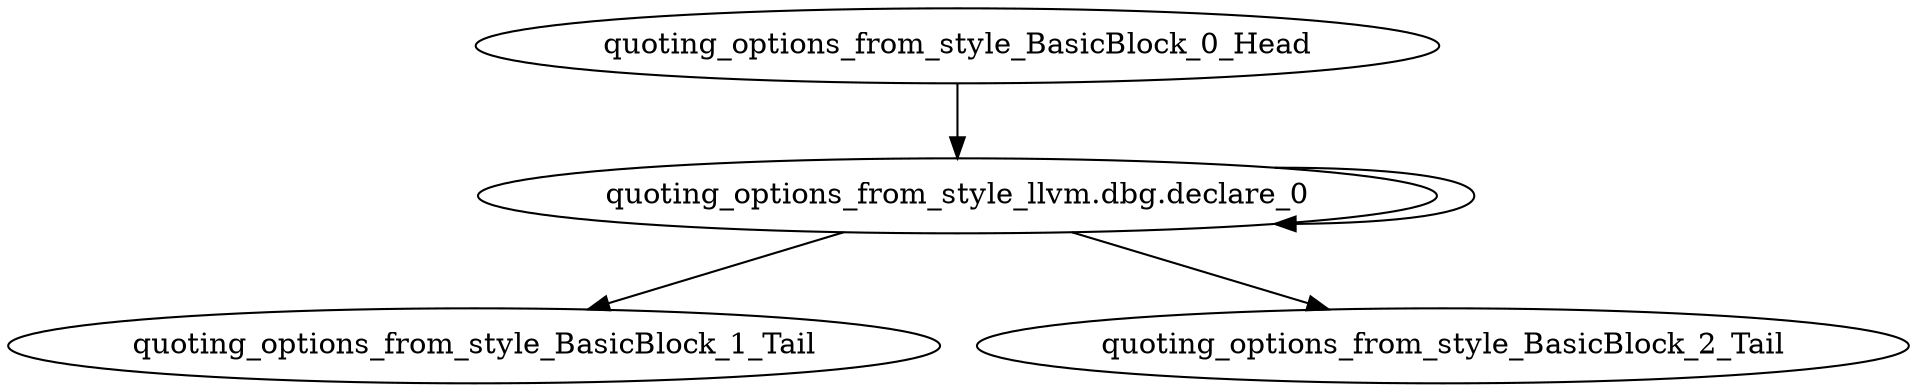 digraph G {
    "quoting_options_from_style_llvm.dbg.declare_0" -> "quoting_options_from_style_BasicBlock_1_Tail"
    "quoting_options_from_style_llvm.dbg.declare_0" -> "quoting_options_from_style_BasicBlock_2_Tail"
    "quoting_options_from_style_llvm.dbg.declare_0" -> "quoting_options_from_style_llvm.dbg.declare_0"
    "quoting_options_from_style_BasicBlock_0_Head" -> "quoting_options_from_style_llvm.dbg.declare_0"
}
